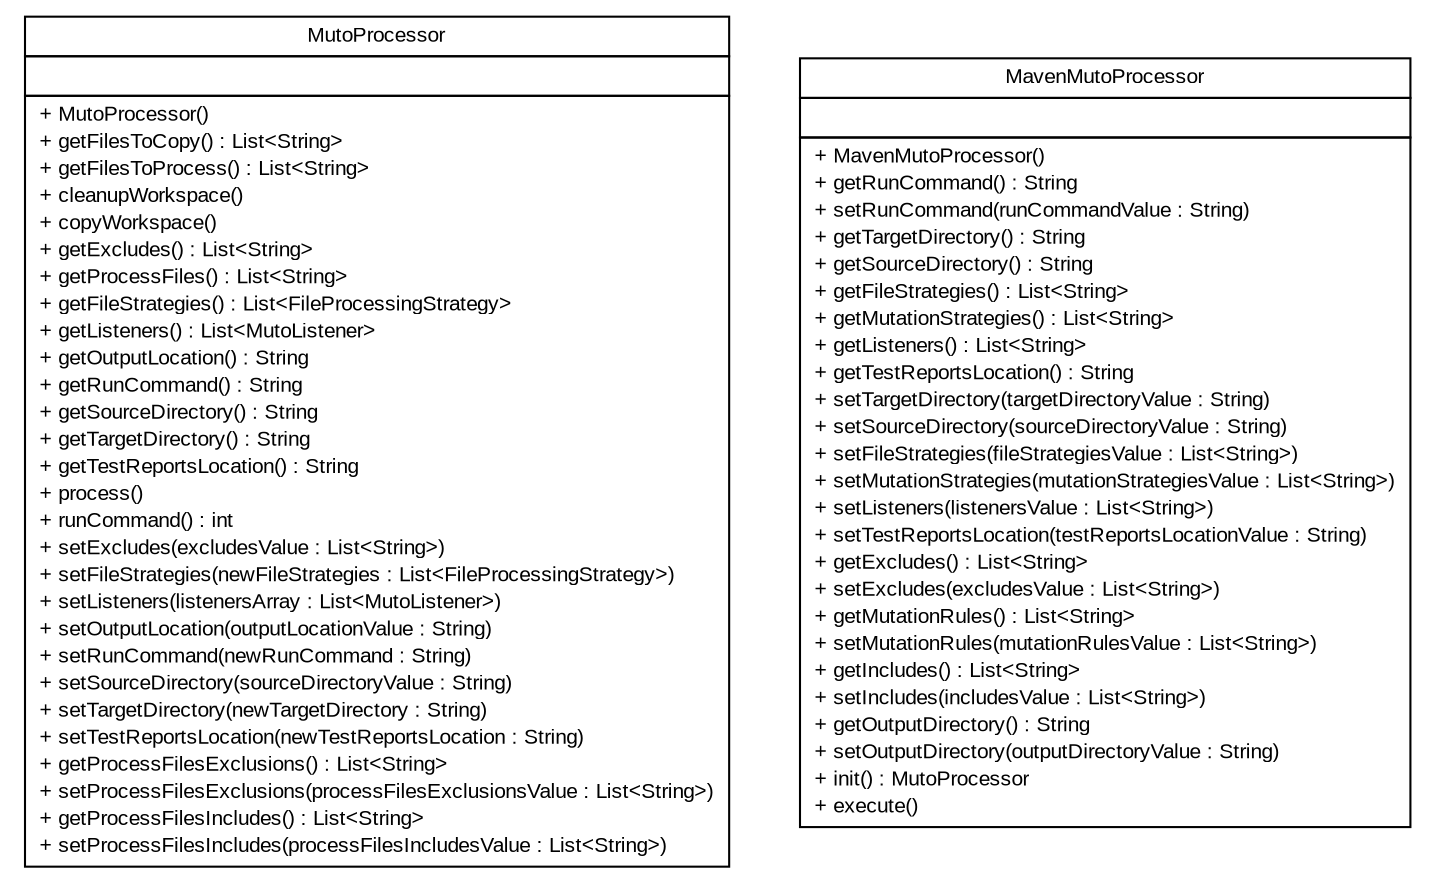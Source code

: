 #!/usr/local/bin/dot
#
# Class diagram 
# Generated by UMLGraph version R5_6 (http://www.umlgraph.org/)
#

digraph G {
	edge [fontname="arial",fontsize=10,labelfontname="arial",labelfontsize=10];
	node [fontname="arial",fontsize=10,shape=plaintext];
	nodesep=0.25;
	ranksep=0.5;
	// com.github.mkolisnyk.muto.processor.MutoProcessor
	c140 [label=<<table title="com.github.mkolisnyk.muto.processor.MutoProcessor" border="0" cellborder="1" cellspacing="0" cellpadding="2" port="p" href="./MutoProcessor.html">
		<tr><td><table border="0" cellspacing="0" cellpadding="1">
<tr><td align="center" balign="center"> MutoProcessor </td></tr>
		</table></td></tr>
		<tr><td><table border="0" cellspacing="0" cellpadding="1">
<tr><td align="left" balign="left">  </td></tr>
		</table></td></tr>
		<tr><td><table border="0" cellspacing="0" cellpadding="1">
<tr><td align="left" balign="left"> + MutoProcessor() </td></tr>
<tr><td align="left" balign="left"> + getFilesToCopy() : List&lt;String&gt; </td></tr>
<tr><td align="left" balign="left"> + getFilesToProcess() : List&lt;String&gt; </td></tr>
<tr><td align="left" balign="left"> + cleanupWorkspace() </td></tr>
<tr><td align="left" balign="left"> + copyWorkspace() </td></tr>
<tr><td align="left" balign="left"> + getExcludes() : List&lt;String&gt; </td></tr>
<tr><td align="left" balign="left"> + getProcessFiles() : List&lt;String&gt; </td></tr>
<tr><td align="left" balign="left"> + getFileStrategies() : List&lt;FileProcessingStrategy&gt; </td></tr>
<tr><td align="left" balign="left"> + getListeners() : List&lt;MutoListener&gt; </td></tr>
<tr><td align="left" balign="left"> + getOutputLocation() : String </td></tr>
<tr><td align="left" balign="left"> + getRunCommand() : String </td></tr>
<tr><td align="left" balign="left"> + getSourceDirectory() : String </td></tr>
<tr><td align="left" balign="left"> + getTargetDirectory() : String </td></tr>
<tr><td align="left" balign="left"> + getTestReportsLocation() : String </td></tr>
<tr><td align="left" balign="left"> + process() </td></tr>
<tr><td align="left" balign="left"> + runCommand() : int </td></tr>
<tr><td align="left" balign="left"> + setExcludes(excludesValue : List&lt;String&gt;) </td></tr>
<tr><td align="left" balign="left"> + setFileStrategies(newFileStrategies : List&lt;FileProcessingStrategy&gt;) </td></tr>
<tr><td align="left" balign="left"> + setListeners(listenersArray : List&lt;MutoListener&gt;) </td></tr>
<tr><td align="left" balign="left"> + setOutputLocation(outputLocationValue : String) </td></tr>
<tr><td align="left" balign="left"> + setRunCommand(newRunCommand : String) </td></tr>
<tr><td align="left" balign="left"> + setSourceDirectory(sourceDirectoryValue : String) </td></tr>
<tr><td align="left" balign="left"> + setTargetDirectory(newTargetDirectory : String) </td></tr>
<tr><td align="left" balign="left"> + setTestReportsLocation(newTestReportsLocation : String) </td></tr>
<tr><td align="left" balign="left"> + getProcessFilesExclusions() : List&lt;String&gt; </td></tr>
<tr><td align="left" balign="left"> + setProcessFilesExclusions(processFilesExclusionsValue : List&lt;String&gt;) </td></tr>
<tr><td align="left" balign="left"> + getProcessFilesIncludes() : List&lt;String&gt; </td></tr>
<tr><td align="left" balign="left"> + setProcessFilesIncludes(processFilesIncludesValue : List&lt;String&gt;) </td></tr>
		</table></td></tr>
		</table>>, URL="./MutoProcessor.html", fontname="arial", fontcolor="black", fontsize=10.0];
	// com.github.mkolisnyk.muto.processor.MavenMutoProcessor
	c141 [label=<<table title="com.github.mkolisnyk.muto.processor.MavenMutoProcessor" border="0" cellborder="1" cellspacing="0" cellpadding="2" port="p" href="./MavenMutoProcessor.html">
		<tr><td><table border="0" cellspacing="0" cellpadding="1">
<tr><td align="center" balign="center"> MavenMutoProcessor </td></tr>
		</table></td></tr>
		<tr><td><table border="0" cellspacing="0" cellpadding="1">
<tr><td align="left" balign="left">  </td></tr>
		</table></td></tr>
		<tr><td><table border="0" cellspacing="0" cellpadding="1">
<tr><td align="left" balign="left"> + MavenMutoProcessor() </td></tr>
<tr><td align="left" balign="left"> + getRunCommand() : String </td></tr>
<tr><td align="left" balign="left"> + setRunCommand(runCommandValue : String) </td></tr>
<tr><td align="left" balign="left"> + getTargetDirectory() : String </td></tr>
<tr><td align="left" balign="left"> + getSourceDirectory() : String </td></tr>
<tr><td align="left" balign="left"> + getFileStrategies() : List&lt;String&gt; </td></tr>
<tr><td align="left" balign="left"> + getMutationStrategies() : List&lt;String&gt; </td></tr>
<tr><td align="left" balign="left"> + getListeners() : List&lt;String&gt; </td></tr>
<tr><td align="left" balign="left"> + getTestReportsLocation() : String </td></tr>
<tr><td align="left" balign="left"> + setTargetDirectory(targetDirectoryValue : String) </td></tr>
<tr><td align="left" balign="left"> + setSourceDirectory(sourceDirectoryValue : String) </td></tr>
<tr><td align="left" balign="left"> + setFileStrategies(fileStrategiesValue : List&lt;String&gt;) </td></tr>
<tr><td align="left" balign="left"> + setMutationStrategies(mutationStrategiesValue : List&lt;String&gt;) </td></tr>
<tr><td align="left" balign="left"> + setListeners(listenersValue : List&lt;String&gt;) </td></tr>
<tr><td align="left" balign="left"> + setTestReportsLocation(testReportsLocationValue : String) </td></tr>
<tr><td align="left" balign="left"> + getExcludes() : List&lt;String&gt; </td></tr>
<tr><td align="left" balign="left"> + setExcludes(excludesValue : List&lt;String&gt;) </td></tr>
<tr><td align="left" balign="left"> + getMutationRules() : List&lt;String&gt; </td></tr>
<tr><td align="left" balign="left"> + setMutationRules(mutationRulesValue : List&lt;String&gt;) </td></tr>
<tr><td align="left" balign="left"> + getIncludes() : List&lt;String&gt; </td></tr>
<tr><td align="left" balign="left"> + setIncludes(includesValue : List&lt;String&gt;) </td></tr>
<tr><td align="left" balign="left"> + getOutputDirectory() : String </td></tr>
<tr><td align="left" balign="left"> + setOutputDirectory(outputDirectoryValue : String) </td></tr>
<tr><td align="left" balign="left"> + init() : MutoProcessor </td></tr>
<tr><td align="left" balign="left"> + execute() </td></tr>
		</table></td></tr>
		</table>>, URL="./MavenMutoProcessor.html", fontname="arial", fontcolor="black", fontsize=10.0];
}

